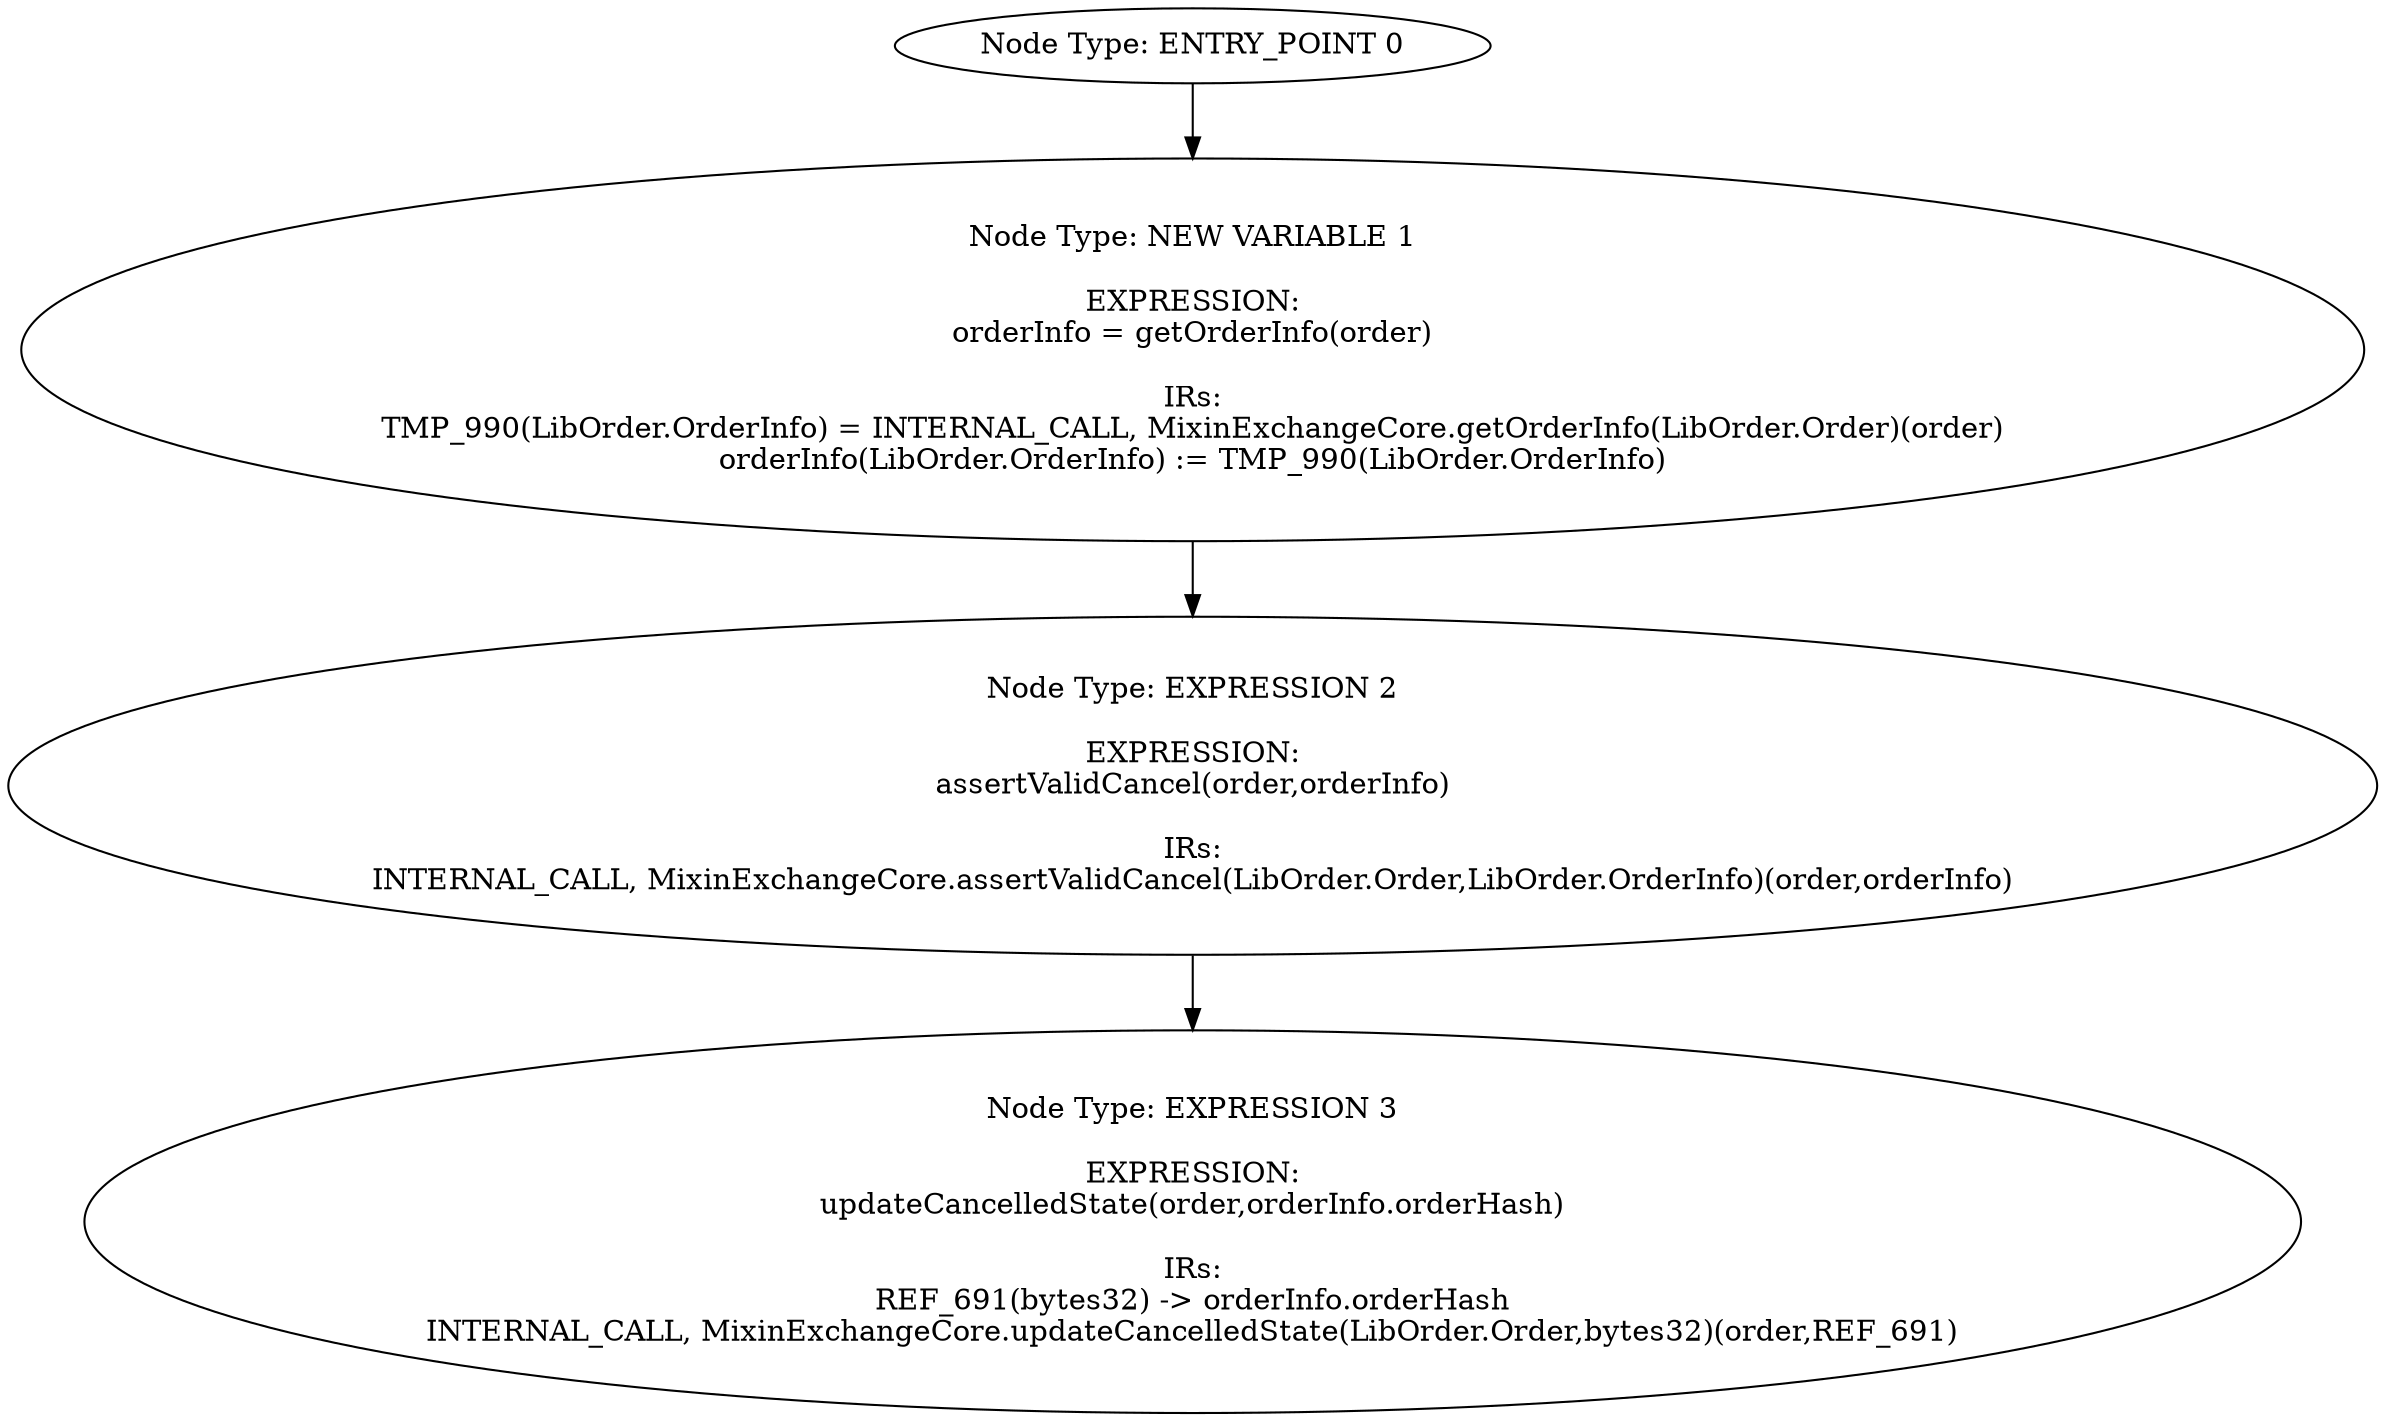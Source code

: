 digraph{
0[label="Node Type: ENTRY_POINT 0
"];
0->1;
1[label="Node Type: NEW VARIABLE 1

EXPRESSION:
orderInfo = getOrderInfo(order)

IRs:
TMP_990(LibOrder.OrderInfo) = INTERNAL_CALL, MixinExchangeCore.getOrderInfo(LibOrder.Order)(order)
orderInfo(LibOrder.OrderInfo) := TMP_990(LibOrder.OrderInfo)"];
1->2;
2[label="Node Type: EXPRESSION 2

EXPRESSION:
assertValidCancel(order,orderInfo)

IRs:
INTERNAL_CALL, MixinExchangeCore.assertValidCancel(LibOrder.Order,LibOrder.OrderInfo)(order,orderInfo)"];
2->3;
3[label="Node Type: EXPRESSION 3

EXPRESSION:
updateCancelledState(order,orderInfo.orderHash)

IRs:
REF_691(bytes32) -> orderInfo.orderHash
INTERNAL_CALL, MixinExchangeCore.updateCancelledState(LibOrder.Order,bytes32)(order,REF_691)"];
}
